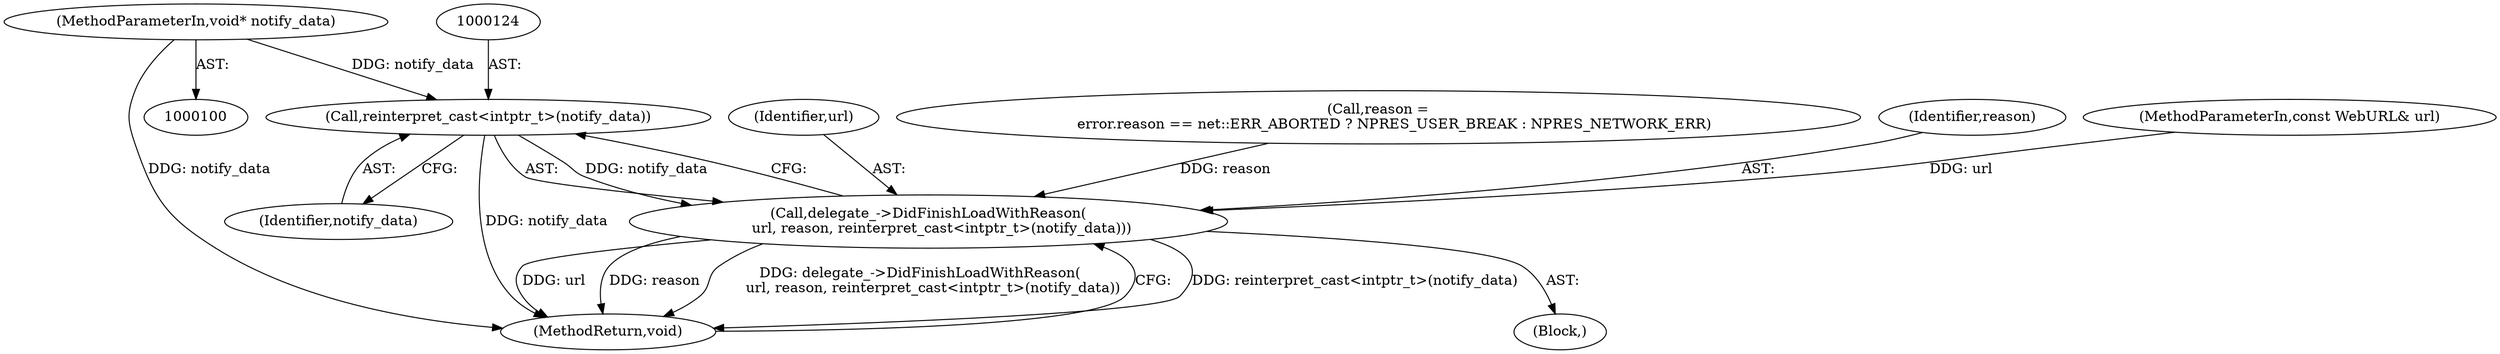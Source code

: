 digraph "1_Chrome_ea3d1d84be3d6f97bf50e76511c9e26af6895533_43@pointer" {
"1000102" [label="(MethodParameterIn,void* notify_data)"];
"1000123" [label="(Call,reinterpret_cast<intptr_t>(notify_data))"];
"1000120" [label="(Call,delegate_->DidFinishLoadWithReason(\n      url, reason, reinterpret_cast<intptr_t>(notify_data)))"];
"1000121" [label="(Identifier,url)"];
"1000104" [label="(Block,)"];
"1000126" [label="(MethodReturn,void)"];
"1000125" [label="(Identifier,notify_data)"];
"1000110" [label="(Call,reason =\n       error.reason == net::ERR_ABORTED ? NPRES_USER_BREAK : NPRES_NETWORK_ERR)"];
"1000120" [label="(Call,delegate_->DidFinishLoadWithReason(\n      url, reason, reinterpret_cast<intptr_t>(notify_data)))"];
"1000122" [label="(Identifier,reason)"];
"1000102" [label="(MethodParameterIn,void* notify_data)"];
"1000101" [label="(MethodParameterIn,const WebURL& url)"];
"1000123" [label="(Call,reinterpret_cast<intptr_t>(notify_data))"];
"1000102" -> "1000100"  [label="AST: "];
"1000102" -> "1000126"  [label="DDG: notify_data"];
"1000102" -> "1000123"  [label="DDG: notify_data"];
"1000123" -> "1000120"  [label="AST: "];
"1000123" -> "1000125"  [label="CFG: "];
"1000124" -> "1000123"  [label="AST: "];
"1000125" -> "1000123"  [label="AST: "];
"1000120" -> "1000123"  [label="CFG: "];
"1000123" -> "1000126"  [label="DDG: notify_data"];
"1000123" -> "1000120"  [label="DDG: notify_data"];
"1000120" -> "1000104"  [label="AST: "];
"1000121" -> "1000120"  [label="AST: "];
"1000122" -> "1000120"  [label="AST: "];
"1000126" -> "1000120"  [label="CFG: "];
"1000120" -> "1000126"  [label="DDG: reinterpret_cast<intptr_t>(notify_data)"];
"1000120" -> "1000126"  [label="DDG: url"];
"1000120" -> "1000126"  [label="DDG: reason"];
"1000120" -> "1000126"  [label="DDG: delegate_->DidFinishLoadWithReason(\n      url, reason, reinterpret_cast<intptr_t>(notify_data))"];
"1000101" -> "1000120"  [label="DDG: url"];
"1000110" -> "1000120"  [label="DDG: reason"];
}
